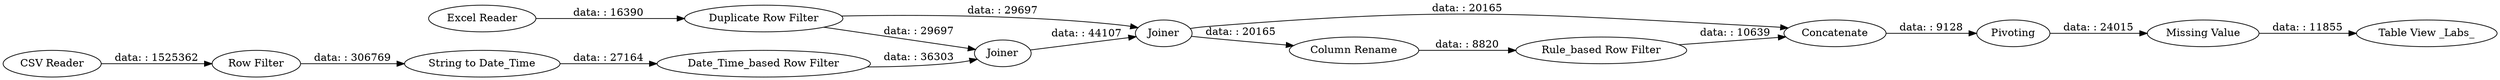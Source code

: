 digraph {
	"192584500499651492_24" [label="Rule_based Row Filter"]
	"192584500499651492_15" [label="Table View _Labs_"]
	"192584500499651492_1" [label="CSV Reader"]
	"192584500499651492_9" [label=Joiner]
	"192584500499651492_11" [label=Joiner]
	"192584500499651492_21" [label=Concatenate]
	"192584500499651492_13" [label=Pivoting]
	"192584500499651492_12" [label="Row Filter"]
	"192584500499651492_10" [label="Duplicate Row Filter"]
	"192584500499651492_14" [label="Missing Value"]
	"192584500499651492_22" [label="Column Rename"]
	"192584500499651492_2" [label="Excel Reader"]
	"192584500499651492_7" [label="Date_Time_based Row Filter"]
	"192584500499651492_6" [label="String to Date_Time"]
	"192584500499651492_9" -> "192584500499651492_11" [label="data: : 44107"]
	"192584500499651492_11" -> "192584500499651492_22" [label="data: : 20165"]
	"192584500499651492_12" -> "192584500499651492_6" [label="data: : 306769"]
	"192584500499651492_24" -> "192584500499651492_21" [label="data: : 10639"]
	"192584500499651492_10" -> "192584500499651492_11" [label="data: : 29697"]
	"192584500499651492_14" -> "192584500499651492_15" [label="data: : 11855"]
	"192584500499651492_7" -> "192584500499651492_9" [label="data: : 36303"]
	"192584500499651492_22" -> "192584500499651492_24" [label="data: : 8820"]
	"192584500499651492_2" -> "192584500499651492_10" [label="data: : 16390"]
	"192584500499651492_13" -> "192584500499651492_14" [label="data: : 24015"]
	"192584500499651492_21" -> "192584500499651492_13" [label="data: : 9128"]
	"192584500499651492_11" -> "192584500499651492_21" [label="data: : 20165"]
	"192584500499651492_1" -> "192584500499651492_12" [label="data: : 1525362"]
	"192584500499651492_6" -> "192584500499651492_7" [label="data: : 27164"]
	"192584500499651492_10" -> "192584500499651492_9" [label="data: : 29697"]
	rankdir=LR
}
